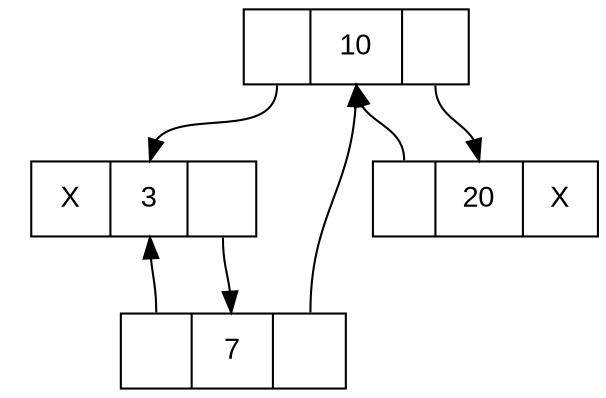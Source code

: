 digraph LTBT{
	node [fontname="Arial", shape=record, height=0.5, width=1.5];
	10 [label="<left> |<data> 10 |<right> "];
	3 [label="<left> X|<data> 3 |<right> "];
	20 [label="<left> |<data> 20 |<right> X"];
	7 [label="<left> |<data> 7 |<right> "];
	10 [label="<left> |<data> 10 |<right> "];
	NULL1 [shape=point style=invis];
	3:left -> NULL1 [style=invis];
	3:right -> 7:data;
	7:left -> 3:data;
	7:right -> 10:data;
	10:left -> 3:data;
	10:right -> 20:data;
	20:left -> 10:data;
	NULL2 [shape=point style=invis];
	20:right -> NULL2 [style=invis];
}
